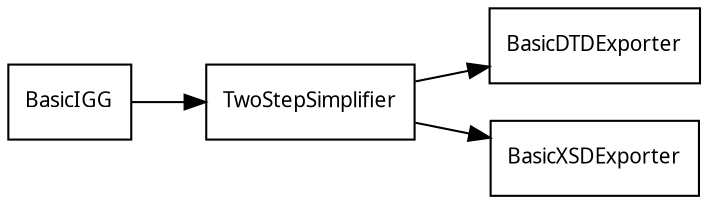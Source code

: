 digraph automaton_merge1 {
	node [shape = rectangle, fontname = "SFTT1000", fontsize = 10];
	edge [fontname = "SFTT1000", fontsize = 10];
	rankdir = LR;

	BasicIGG
	TwoStepSimplifier
	BasicDTDExporter
	BasicXSDExporter

	BasicIGG -> TwoStepSimplifier
	TwoStepSimplifier -> BasicDTDExporter
	TwoStepSimplifier -> BasicXSDExporter
}